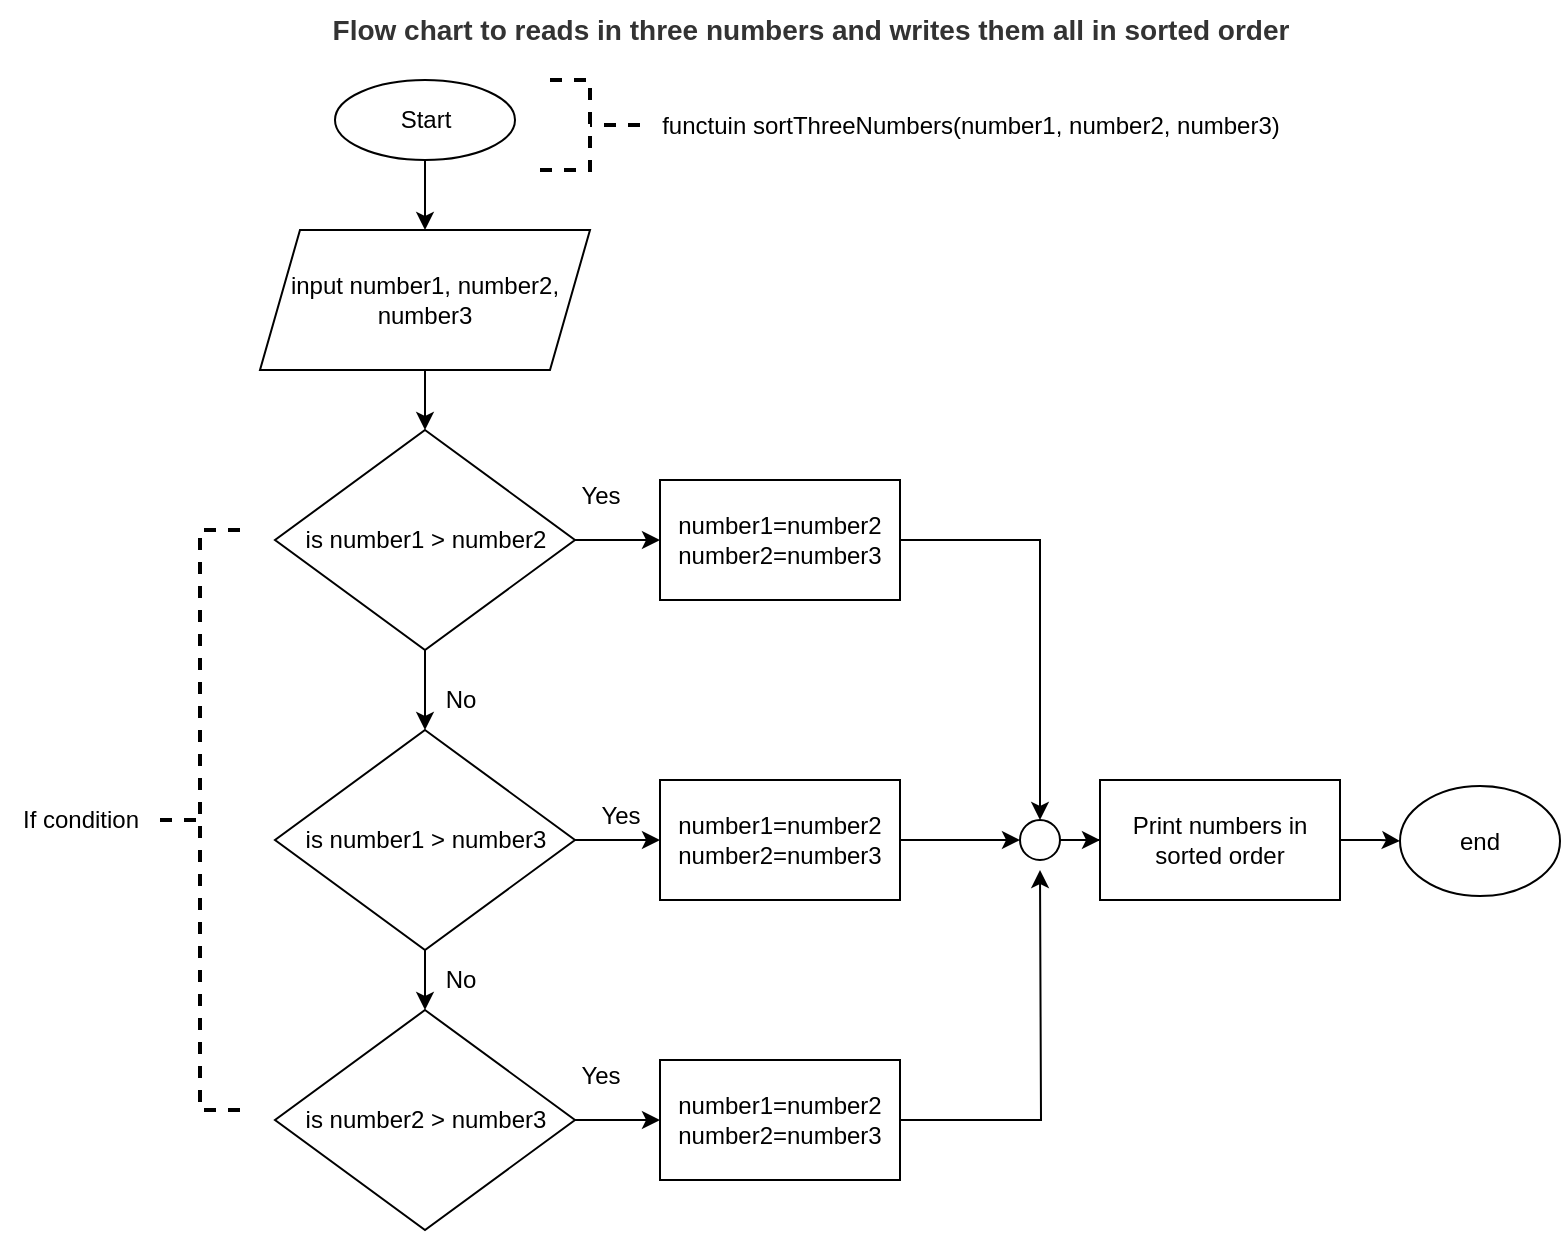 <mxfile version="21.3.5" type="github">
  <diagram name="Page-1" id="4NTaVtp-gPJfkRABY7ir">
    <mxGraphModel dx="874" dy="482" grid="1" gridSize="10" guides="1" tooltips="1" connect="1" arrows="1" fold="1" page="1" pageScale="1" pageWidth="850" pageHeight="1100" math="0" shadow="0">
      <root>
        <mxCell id="0" />
        <mxCell id="1" parent="0" />
        <mxCell id="rA096MkmYegYv4U8YxFh-6" style="edgeStyle=orthogonalEdgeStyle;rounded=0;orthogonalLoop=1;jettySize=auto;html=1;" edge="1" parent="1" source="rA096MkmYegYv4U8YxFh-1" target="rA096MkmYegYv4U8YxFh-5">
          <mxGeometry relative="1" as="geometry" />
        </mxCell>
        <mxCell id="rA096MkmYegYv4U8YxFh-1" value="Start" style="ellipse;whiteSpace=wrap;html=1;" vertex="1" parent="1">
          <mxGeometry x="187.5" y="60" width="90" height="40" as="geometry" />
        </mxCell>
        <mxCell id="rA096MkmYegYv4U8YxFh-3" value="&lt;span id=&quot;docs-internal-guid-b902d7f0-7fff-e588-e7e7-38cdc12ddb4a&quot;&gt;&lt;/span&gt;&lt;span id=&quot;docs-internal-guid-b902d7f0-7fff-e588-e7e7-38cdc12ddb4a&quot;&gt;&lt;/span&gt;" style="text;html=1;align=center;verticalAlign=middle;resizable=0;points=[];autosize=1;strokeColor=none;fillColor=none;" vertex="1" parent="1">
          <mxGeometry x="177.5" y="75" width="20" height="10" as="geometry" />
        </mxCell>
        <mxCell id="rA096MkmYegYv4U8YxFh-10" value="" style="edgeStyle=orthogonalEdgeStyle;rounded=0;orthogonalLoop=1;jettySize=auto;html=1;" edge="1" parent="1" source="rA096MkmYegYv4U8YxFh-5" target="rA096MkmYegYv4U8YxFh-7">
          <mxGeometry relative="1" as="geometry" />
        </mxCell>
        <mxCell id="rA096MkmYegYv4U8YxFh-5" value="input number1, number2, number3" style="shape=parallelogram;perimeter=parallelogramPerimeter;whiteSpace=wrap;html=1;fixedSize=1;" vertex="1" parent="1">
          <mxGeometry x="150" y="135" width="165" height="70" as="geometry" />
        </mxCell>
        <mxCell id="rA096MkmYegYv4U8YxFh-11" value="" style="edgeStyle=orthogonalEdgeStyle;rounded=0;orthogonalLoop=1;jettySize=auto;html=1;" edge="1" parent="1" source="rA096MkmYegYv4U8YxFh-7" target="rA096MkmYegYv4U8YxFh-9">
          <mxGeometry relative="1" as="geometry" />
        </mxCell>
        <mxCell id="rA096MkmYegYv4U8YxFh-17" value="" style="edgeStyle=orthogonalEdgeStyle;rounded=0;orthogonalLoop=1;jettySize=auto;html=1;" edge="1" parent="1" source="rA096MkmYegYv4U8YxFh-7" target="rA096MkmYegYv4U8YxFh-14">
          <mxGeometry relative="1" as="geometry" />
        </mxCell>
        <mxCell id="rA096MkmYegYv4U8YxFh-7" value="is number1 &amp;gt; number2" style="rhombus;whiteSpace=wrap;html=1;" vertex="1" parent="1">
          <mxGeometry x="157.5" y="235" width="150" height="110" as="geometry" />
        </mxCell>
        <mxCell id="rA096MkmYegYv4U8YxFh-19" value="" style="edgeStyle=orthogonalEdgeStyle;rounded=0;orthogonalLoop=1;jettySize=auto;html=1;" edge="1" parent="1" source="rA096MkmYegYv4U8YxFh-8" target="rA096MkmYegYv4U8YxFh-16">
          <mxGeometry relative="1" as="geometry" />
        </mxCell>
        <mxCell id="rA096MkmYegYv4U8YxFh-8" value="is number2 &amp;gt; number3" style="rhombus;whiteSpace=wrap;html=1;" vertex="1" parent="1">
          <mxGeometry x="157.5" y="525" width="150" height="110" as="geometry" />
        </mxCell>
        <mxCell id="rA096MkmYegYv4U8YxFh-12" value="" style="edgeStyle=orthogonalEdgeStyle;rounded=0;orthogonalLoop=1;jettySize=auto;html=1;" edge="1" parent="1" source="rA096MkmYegYv4U8YxFh-9" target="rA096MkmYegYv4U8YxFh-8">
          <mxGeometry relative="1" as="geometry" />
        </mxCell>
        <mxCell id="rA096MkmYegYv4U8YxFh-18" value="" style="edgeStyle=orthogonalEdgeStyle;rounded=0;orthogonalLoop=1;jettySize=auto;html=1;" edge="1" parent="1" source="rA096MkmYegYv4U8YxFh-9" target="rA096MkmYegYv4U8YxFh-15">
          <mxGeometry relative="1" as="geometry" />
        </mxCell>
        <mxCell id="rA096MkmYegYv4U8YxFh-9" value="is number1 &amp;gt; number3" style="rhombus;whiteSpace=wrap;html=1;" vertex="1" parent="1">
          <mxGeometry x="157.5" y="385" width="150" height="110" as="geometry" />
        </mxCell>
        <mxCell id="rA096MkmYegYv4U8YxFh-31" style="edgeStyle=orthogonalEdgeStyle;rounded=0;orthogonalLoop=1;jettySize=auto;html=1;entryX=0.5;entryY=0;entryDx=0;entryDy=0;" edge="1" parent="1" source="rA096MkmYegYv4U8YxFh-14" target="rA096MkmYegYv4U8YxFh-27">
          <mxGeometry relative="1" as="geometry" />
        </mxCell>
        <mxCell id="rA096MkmYegYv4U8YxFh-14" value="number1=number2&lt;br&gt;number2=number3" style="rounded=0;whiteSpace=wrap;html=1;" vertex="1" parent="1">
          <mxGeometry x="350" y="260" width="120" height="60" as="geometry" />
        </mxCell>
        <mxCell id="rA096MkmYegYv4U8YxFh-30" value="" style="edgeStyle=orthogonalEdgeStyle;rounded=0;orthogonalLoop=1;jettySize=auto;html=1;" edge="1" parent="1" source="rA096MkmYegYv4U8YxFh-15" target="rA096MkmYegYv4U8YxFh-27">
          <mxGeometry relative="1" as="geometry" />
        </mxCell>
        <mxCell id="rA096MkmYegYv4U8YxFh-15" value="number1=number2&lt;br&gt;number2=number3" style="rounded=0;whiteSpace=wrap;html=1;" vertex="1" parent="1">
          <mxGeometry x="350" y="410" width="120" height="60" as="geometry" />
        </mxCell>
        <mxCell id="rA096MkmYegYv4U8YxFh-26" style="edgeStyle=orthogonalEdgeStyle;rounded=0;orthogonalLoop=1;jettySize=auto;html=1;" edge="1" parent="1" source="rA096MkmYegYv4U8YxFh-16">
          <mxGeometry relative="1" as="geometry">
            <mxPoint x="540" y="455" as="targetPoint" />
          </mxGeometry>
        </mxCell>
        <mxCell id="rA096MkmYegYv4U8YxFh-16" value="number1=number2&lt;br&gt;number2=number3" style="rounded=0;whiteSpace=wrap;html=1;" vertex="1" parent="1">
          <mxGeometry x="350" y="550" width="120" height="60" as="geometry" />
        </mxCell>
        <mxCell id="rA096MkmYegYv4U8YxFh-20" value="Yes" style="text;html=1;align=center;verticalAlign=middle;resizable=0;points=[];autosize=1;strokeColor=none;fillColor=none;" vertex="1" parent="1">
          <mxGeometry x="300" y="253" width="40" height="30" as="geometry" />
        </mxCell>
        <mxCell id="rA096MkmYegYv4U8YxFh-21" value="No" style="text;html=1;align=center;verticalAlign=middle;resizable=0;points=[];autosize=1;strokeColor=none;fillColor=none;" vertex="1" parent="1">
          <mxGeometry x="230" y="355" width="40" height="30" as="geometry" />
        </mxCell>
        <mxCell id="rA096MkmYegYv4U8YxFh-22" value="Yes" style="text;html=1;align=center;verticalAlign=middle;resizable=0;points=[];autosize=1;strokeColor=none;fillColor=none;" vertex="1" parent="1">
          <mxGeometry x="310" y="413" width="40" height="30" as="geometry" />
        </mxCell>
        <mxCell id="rA096MkmYegYv4U8YxFh-23" value="No" style="text;html=1;align=center;verticalAlign=middle;resizable=0;points=[];autosize=1;strokeColor=none;fillColor=none;" vertex="1" parent="1">
          <mxGeometry x="230" y="495" width="40" height="30" as="geometry" />
        </mxCell>
        <mxCell id="rA096MkmYegYv4U8YxFh-24" value="Yes" style="text;html=1;align=center;verticalAlign=middle;resizable=0;points=[];autosize=1;strokeColor=none;fillColor=none;" vertex="1" parent="1">
          <mxGeometry x="300" y="543" width="40" height="30" as="geometry" />
        </mxCell>
        <mxCell id="rA096MkmYegYv4U8YxFh-34" value="" style="edgeStyle=orthogonalEdgeStyle;rounded=0;orthogonalLoop=1;jettySize=auto;html=1;" edge="1" parent="1" source="rA096MkmYegYv4U8YxFh-25" target="rA096MkmYegYv4U8YxFh-33">
          <mxGeometry relative="1" as="geometry" />
        </mxCell>
        <mxCell id="rA096MkmYegYv4U8YxFh-25" value="Print numbers in sorted order" style="rounded=0;whiteSpace=wrap;html=1;" vertex="1" parent="1">
          <mxGeometry x="570" y="410" width="120" height="60" as="geometry" />
        </mxCell>
        <mxCell id="rA096MkmYegYv4U8YxFh-35" value="" style="edgeStyle=orthogonalEdgeStyle;rounded=0;orthogonalLoop=1;jettySize=auto;html=1;" edge="1" parent="1" source="rA096MkmYegYv4U8YxFh-27" target="rA096MkmYegYv4U8YxFh-25">
          <mxGeometry relative="1" as="geometry" />
        </mxCell>
        <mxCell id="rA096MkmYegYv4U8YxFh-27" value="" style="ellipse;whiteSpace=wrap;html=1;aspect=fixed;" vertex="1" parent="1">
          <mxGeometry x="530" y="430" width="20" height="20" as="geometry" />
        </mxCell>
        <mxCell id="rA096MkmYegYv4U8YxFh-33" value="end" style="ellipse;whiteSpace=wrap;html=1;" vertex="1" parent="1">
          <mxGeometry x="720" y="413" width="80" height="55" as="geometry" />
        </mxCell>
        <mxCell id="rA096MkmYegYv4U8YxFh-36" value="" style="strokeWidth=2;html=1;shape=mxgraph.flowchart.annotation_2;align=left;labelPosition=right;pointerEvents=1;dashed=1;" vertex="1" parent="1">
          <mxGeometry x="100" y="285" width="40" height="290" as="geometry" />
        </mxCell>
        <mxCell id="rA096MkmYegYv4U8YxFh-37" value="If condition" style="text;html=1;align=center;verticalAlign=middle;resizable=0;points=[];autosize=1;strokeColor=none;fillColor=none;" vertex="1" parent="1">
          <mxGeometry x="20" y="415" width="80" height="30" as="geometry" />
        </mxCell>
        <mxCell id="rA096MkmYegYv4U8YxFh-39" value="" style="strokeWidth=2;html=1;shape=mxgraph.flowchart.annotation_2;align=left;labelPosition=right;pointerEvents=1;rotation=-180;dashed=1;" vertex="1" parent="1">
          <mxGeometry x="290" y="60" width="50" height="45" as="geometry" />
        </mxCell>
        <mxCell id="rA096MkmYegYv4U8YxFh-40" value="functuin sortThreeNumbers(number1, number2, number3)" style="text;html=1;align=center;verticalAlign=middle;resizable=0;points=[];autosize=1;strokeColor=none;fillColor=none;" vertex="1" parent="1">
          <mxGeometry x="340" y="67.5" width="330" height="30" as="geometry" />
        </mxCell>
        <mxCell id="rA096MkmYegYv4U8YxFh-41" value="&lt;strong style=&quot;box-sizing: border-box; color: rgb(51, 51, 51); font-family: aktiv-grotesk, sans-serif; font-size: 14px; text-align: start; background-color: rgb(255, 255, 255);&quot;&gt;Flow chart to reads in three numbers and writes them all in sorted order&lt;/strong&gt;" style="text;html=1;align=center;verticalAlign=middle;resizable=0;points=[];autosize=1;strokeColor=none;fillColor=none;" vertex="1" parent="1">
          <mxGeometry x="175" y="20" width="500" height="30" as="geometry" />
        </mxCell>
      </root>
    </mxGraphModel>
  </diagram>
</mxfile>
